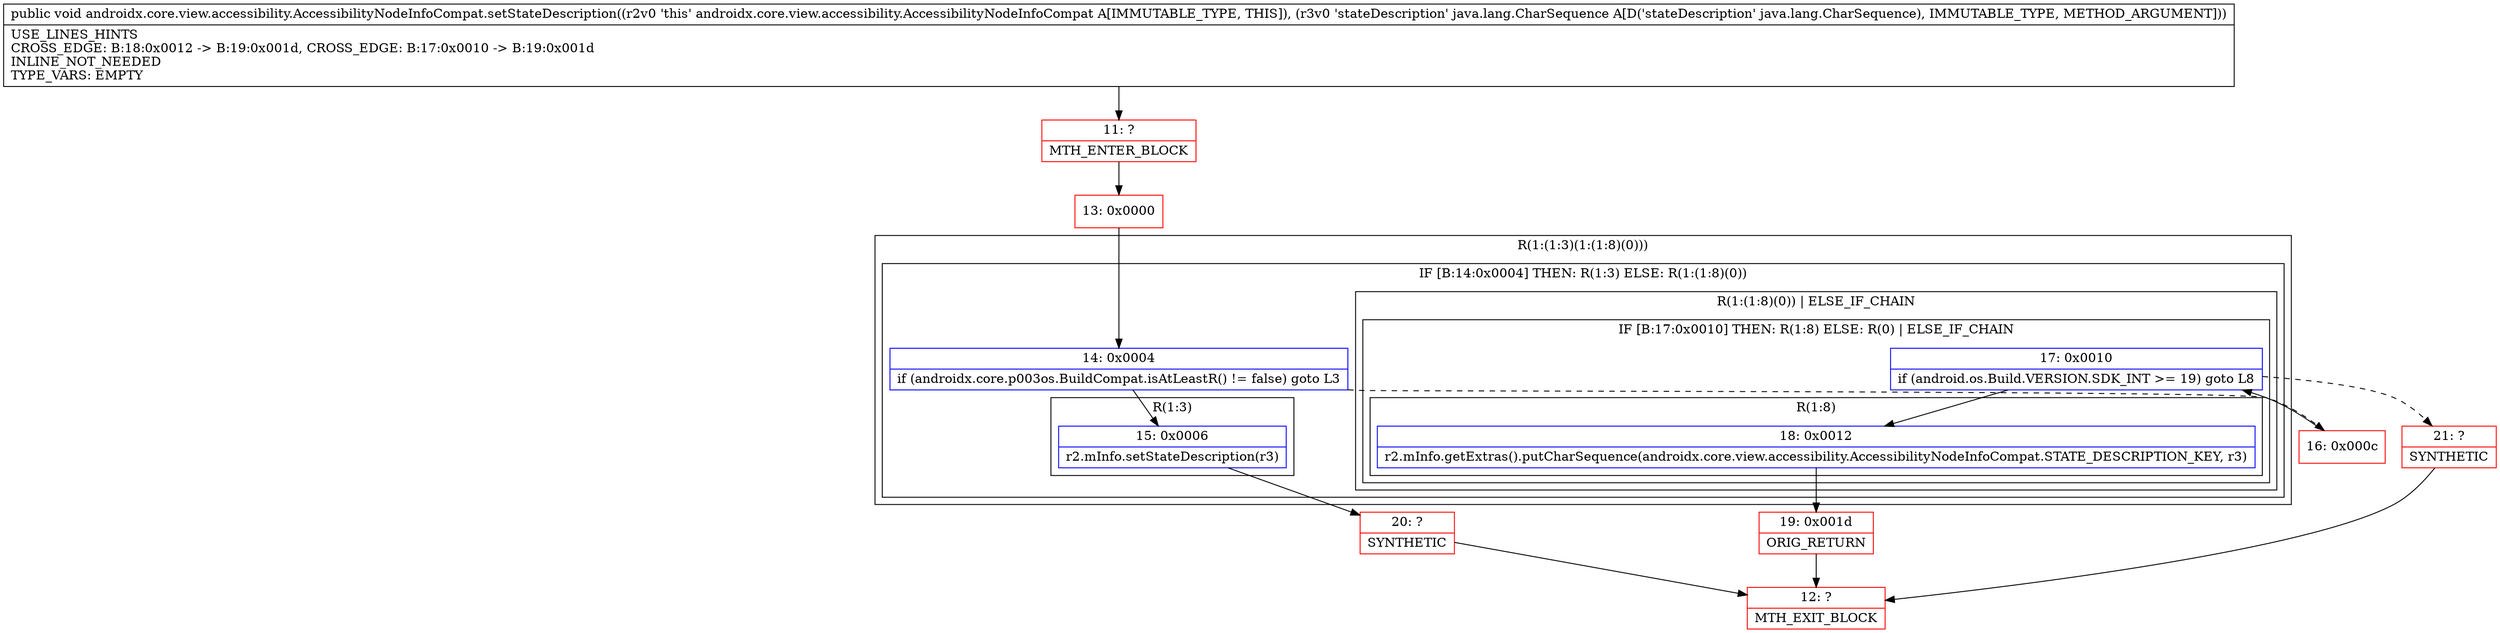 digraph "CFG forandroidx.core.view.accessibility.AccessibilityNodeInfoCompat.setStateDescription(Ljava\/lang\/CharSequence;)V" {
subgraph cluster_Region_2123789396 {
label = "R(1:(1:3)(1:(1:8)(0)))";
node [shape=record,color=blue];
subgraph cluster_IfRegion_1940839497 {
label = "IF [B:14:0x0004] THEN: R(1:3) ELSE: R(1:(1:8)(0))";
node [shape=record,color=blue];
Node_14 [shape=record,label="{14\:\ 0x0004|if (androidx.core.p003os.BuildCompat.isAtLeastR() != false) goto L3\l}"];
subgraph cluster_Region_697737854 {
label = "R(1:3)";
node [shape=record,color=blue];
Node_15 [shape=record,label="{15\:\ 0x0006|r2.mInfo.setStateDescription(r3)\l}"];
}
subgraph cluster_Region_701348051 {
label = "R(1:(1:8)(0)) | ELSE_IF_CHAIN\l";
node [shape=record,color=blue];
subgraph cluster_IfRegion_1689541994 {
label = "IF [B:17:0x0010] THEN: R(1:8) ELSE: R(0) | ELSE_IF_CHAIN\l";
node [shape=record,color=blue];
Node_17 [shape=record,label="{17\:\ 0x0010|if (android.os.Build.VERSION.SDK_INT \>= 19) goto L8\l}"];
subgraph cluster_Region_1635617057 {
label = "R(1:8)";
node [shape=record,color=blue];
Node_18 [shape=record,label="{18\:\ 0x0012|r2.mInfo.getExtras().putCharSequence(androidx.core.view.accessibility.AccessibilityNodeInfoCompat.STATE_DESCRIPTION_KEY, r3)\l}"];
}
subgraph cluster_Region_2112111138 {
label = "R(0)";
node [shape=record,color=blue];
}
}
}
}
}
Node_11 [shape=record,color=red,label="{11\:\ ?|MTH_ENTER_BLOCK\l}"];
Node_13 [shape=record,color=red,label="{13\:\ 0x0000}"];
Node_20 [shape=record,color=red,label="{20\:\ ?|SYNTHETIC\l}"];
Node_12 [shape=record,color=red,label="{12\:\ ?|MTH_EXIT_BLOCK\l}"];
Node_16 [shape=record,color=red,label="{16\:\ 0x000c}"];
Node_19 [shape=record,color=red,label="{19\:\ 0x001d|ORIG_RETURN\l}"];
Node_21 [shape=record,color=red,label="{21\:\ ?|SYNTHETIC\l}"];
MethodNode[shape=record,label="{public void androidx.core.view.accessibility.AccessibilityNodeInfoCompat.setStateDescription((r2v0 'this' androidx.core.view.accessibility.AccessibilityNodeInfoCompat A[IMMUTABLE_TYPE, THIS]), (r3v0 'stateDescription' java.lang.CharSequence A[D('stateDescription' java.lang.CharSequence), IMMUTABLE_TYPE, METHOD_ARGUMENT]))  | USE_LINES_HINTS\lCROSS_EDGE: B:18:0x0012 \-\> B:19:0x001d, CROSS_EDGE: B:17:0x0010 \-\> B:19:0x001d\lINLINE_NOT_NEEDED\lTYPE_VARS: EMPTY\l}"];
MethodNode -> Node_11;Node_14 -> Node_15;
Node_14 -> Node_16[style=dashed];
Node_15 -> Node_20;
Node_17 -> Node_18;
Node_17 -> Node_21[style=dashed];
Node_18 -> Node_19;
Node_11 -> Node_13;
Node_13 -> Node_14;
Node_20 -> Node_12;
Node_16 -> Node_17;
Node_19 -> Node_12;
Node_21 -> Node_12;
}


